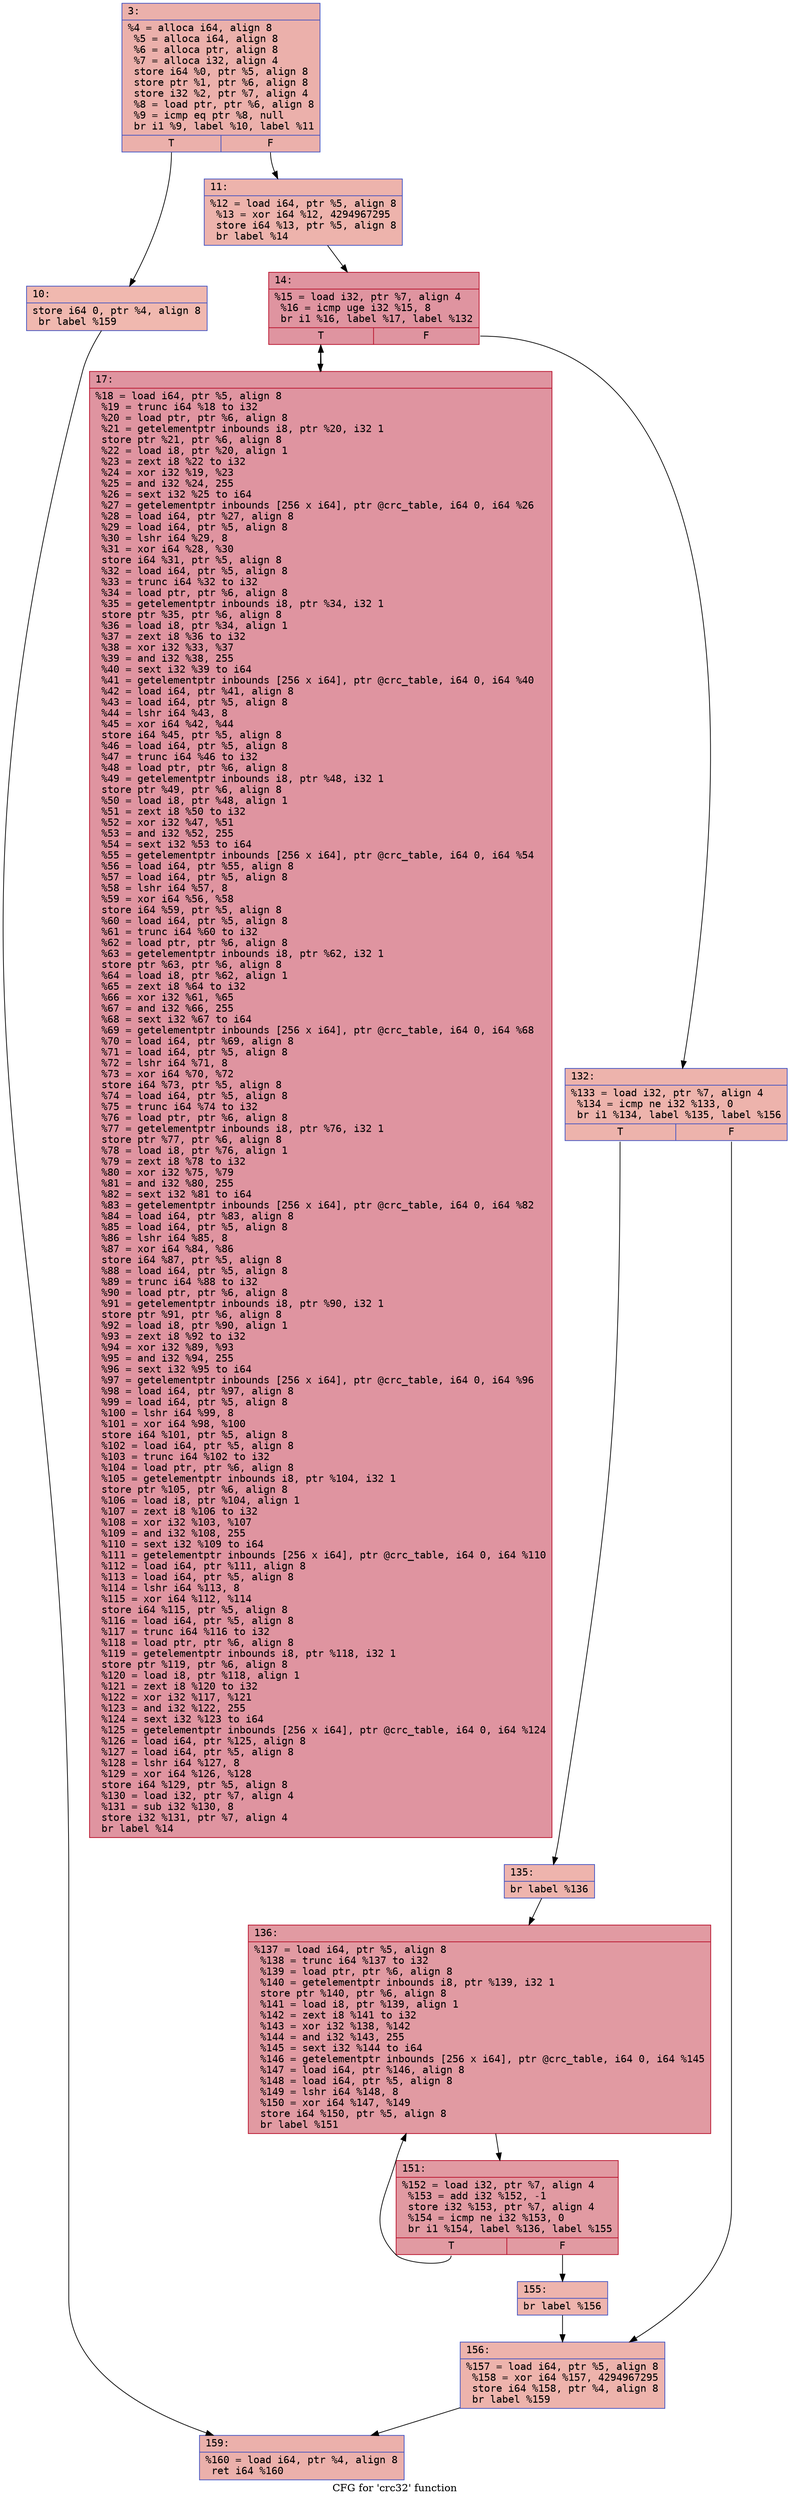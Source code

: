 digraph "CFG for 'crc32' function" {
	label="CFG for 'crc32' function";

	Node0x6000005a1ef0 [shape=record,color="#3d50c3ff", style=filled, fillcolor="#d24b4070" fontname="Courier",label="{3:\l|  %4 = alloca i64, align 8\l  %5 = alloca i64, align 8\l  %6 = alloca ptr, align 8\l  %7 = alloca i32, align 4\l  store i64 %0, ptr %5, align 8\l  store ptr %1, ptr %6, align 8\l  store i32 %2, ptr %7, align 4\l  %8 = load ptr, ptr %6, align 8\l  %9 = icmp eq ptr %8, null\l  br i1 %9, label %10, label %11\l|{<s0>T|<s1>F}}"];
	Node0x6000005a1ef0:s0 -> Node0x6000005a1f40[tooltip="3 -> 10\nProbability 37.50%" ];
	Node0x6000005a1ef0:s1 -> Node0x6000005a1f90[tooltip="3 -> 11\nProbability 62.50%" ];
	Node0x6000005a1f40 [shape=record,color="#3d50c3ff", style=filled, fillcolor="#dc5d4a70" fontname="Courier",label="{10:\l|  store i64 0, ptr %4, align 8\l  br label %159\l}"];
	Node0x6000005a1f40 -> Node0x6000005a2260[tooltip="10 -> 159\nProbability 100.00%" ];
	Node0x6000005a1f90 [shape=record,color="#3d50c3ff", style=filled, fillcolor="#d6524470" fontname="Courier",label="{11:\l|  %12 = load i64, ptr %5, align 8\l  %13 = xor i64 %12, 4294967295\l  store i64 %13, ptr %5, align 8\l  br label %14\l}"];
	Node0x6000005a1f90 -> Node0x6000005a1fe0[tooltip="11 -> 14\nProbability 100.00%" ];
	Node0x6000005a1fe0 [shape=record,color="#b70d28ff", style=filled, fillcolor="#b70d2870" fontname="Courier",label="{14:\l|  %15 = load i32, ptr %7, align 4\l  %16 = icmp uge i32 %15, 8\l  br i1 %16, label %17, label %132\l|{<s0>T|<s1>F}}"];
	Node0x6000005a1fe0:s0 -> Node0x6000005a2030[tooltip="14 -> 17\nProbability 96.88%" ];
	Node0x6000005a1fe0:s1 -> Node0x6000005a2080[tooltip="14 -> 132\nProbability 3.12%" ];
	Node0x6000005a2030 [shape=record,color="#b70d28ff", style=filled, fillcolor="#b70d2870" fontname="Courier",label="{17:\l|  %18 = load i64, ptr %5, align 8\l  %19 = trunc i64 %18 to i32\l  %20 = load ptr, ptr %6, align 8\l  %21 = getelementptr inbounds i8, ptr %20, i32 1\l  store ptr %21, ptr %6, align 8\l  %22 = load i8, ptr %20, align 1\l  %23 = zext i8 %22 to i32\l  %24 = xor i32 %19, %23\l  %25 = and i32 %24, 255\l  %26 = sext i32 %25 to i64\l  %27 = getelementptr inbounds [256 x i64], ptr @crc_table, i64 0, i64 %26\l  %28 = load i64, ptr %27, align 8\l  %29 = load i64, ptr %5, align 8\l  %30 = lshr i64 %29, 8\l  %31 = xor i64 %28, %30\l  store i64 %31, ptr %5, align 8\l  %32 = load i64, ptr %5, align 8\l  %33 = trunc i64 %32 to i32\l  %34 = load ptr, ptr %6, align 8\l  %35 = getelementptr inbounds i8, ptr %34, i32 1\l  store ptr %35, ptr %6, align 8\l  %36 = load i8, ptr %34, align 1\l  %37 = zext i8 %36 to i32\l  %38 = xor i32 %33, %37\l  %39 = and i32 %38, 255\l  %40 = sext i32 %39 to i64\l  %41 = getelementptr inbounds [256 x i64], ptr @crc_table, i64 0, i64 %40\l  %42 = load i64, ptr %41, align 8\l  %43 = load i64, ptr %5, align 8\l  %44 = lshr i64 %43, 8\l  %45 = xor i64 %42, %44\l  store i64 %45, ptr %5, align 8\l  %46 = load i64, ptr %5, align 8\l  %47 = trunc i64 %46 to i32\l  %48 = load ptr, ptr %6, align 8\l  %49 = getelementptr inbounds i8, ptr %48, i32 1\l  store ptr %49, ptr %6, align 8\l  %50 = load i8, ptr %48, align 1\l  %51 = zext i8 %50 to i32\l  %52 = xor i32 %47, %51\l  %53 = and i32 %52, 255\l  %54 = sext i32 %53 to i64\l  %55 = getelementptr inbounds [256 x i64], ptr @crc_table, i64 0, i64 %54\l  %56 = load i64, ptr %55, align 8\l  %57 = load i64, ptr %5, align 8\l  %58 = lshr i64 %57, 8\l  %59 = xor i64 %56, %58\l  store i64 %59, ptr %5, align 8\l  %60 = load i64, ptr %5, align 8\l  %61 = trunc i64 %60 to i32\l  %62 = load ptr, ptr %6, align 8\l  %63 = getelementptr inbounds i8, ptr %62, i32 1\l  store ptr %63, ptr %6, align 8\l  %64 = load i8, ptr %62, align 1\l  %65 = zext i8 %64 to i32\l  %66 = xor i32 %61, %65\l  %67 = and i32 %66, 255\l  %68 = sext i32 %67 to i64\l  %69 = getelementptr inbounds [256 x i64], ptr @crc_table, i64 0, i64 %68\l  %70 = load i64, ptr %69, align 8\l  %71 = load i64, ptr %5, align 8\l  %72 = lshr i64 %71, 8\l  %73 = xor i64 %70, %72\l  store i64 %73, ptr %5, align 8\l  %74 = load i64, ptr %5, align 8\l  %75 = trunc i64 %74 to i32\l  %76 = load ptr, ptr %6, align 8\l  %77 = getelementptr inbounds i8, ptr %76, i32 1\l  store ptr %77, ptr %6, align 8\l  %78 = load i8, ptr %76, align 1\l  %79 = zext i8 %78 to i32\l  %80 = xor i32 %75, %79\l  %81 = and i32 %80, 255\l  %82 = sext i32 %81 to i64\l  %83 = getelementptr inbounds [256 x i64], ptr @crc_table, i64 0, i64 %82\l  %84 = load i64, ptr %83, align 8\l  %85 = load i64, ptr %5, align 8\l  %86 = lshr i64 %85, 8\l  %87 = xor i64 %84, %86\l  store i64 %87, ptr %5, align 8\l  %88 = load i64, ptr %5, align 8\l  %89 = trunc i64 %88 to i32\l  %90 = load ptr, ptr %6, align 8\l  %91 = getelementptr inbounds i8, ptr %90, i32 1\l  store ptr %91, ptr %6, align 8\l  %92 = load i8, ptr %90, align 1\l  %93 = zext i8 %92 to i32\l  %94 = xor i32 %89, %93\l  %95 = and i32 %94, 255\l  %96 = sext i32 %95 to i64\l  %97 = getelementptr inbounds [256 x i64], ptr @crc_table, i64 0, i64 %96\l  %98 = load i64, ptr %97, align 8\l  %99 = load i64, ptr %5, align 8\l  %100 = lshr i64 %99, 8\l  %101 = xor i64 %98, %100\l  store i64 %101, ptr %5, align 8\l  %102 = load i64, ptr %5, align 8\l  %103 = trunc i64 %102 to i32\l  %104 = load ptr, ptr %6, align 8\l  %105 = getelementptr inbounds i8, ptr %104, i32 1\l  store ptr %105, ptr %6, align 8\l  %106 = load i8, ptr %104, align 1\l  %107 = zext i8 %106 to i32\l  %108 = xor i32 %103, %107\l  %109 = and i32 %108, 255\l  %110 = sext i32 %109 to i64\l  %111 = getelementptr inbounds [256 x i64], ptr @crc_table, i64 0, i64 %110\l  %112 = load i64, ptr %111, align 8\l  %113 = load i64, ptr %5, align 8\l  %114 = lshr i64 %113, 8\l  %115 = xor i64 %112, %114\l  store i64 %115, ptr %5, align 8\l  %116 = load i64, ptr %5, align 8\l  %117 = trunc i64 %116 to i32\l  %118 = load ptr, ptr %6, align 8\l  %119 = getelementptr inbounds i8, ptr %118, i32 1\l  store ptr %119, ptr %6, align 8\l  %120 = load i8, ptr %118, align 1\l  %121 = zext i8 %120 to i32\l  %122 = xor i32 %117, %121\l  %123 = and i32 %122, 255\l  %124 = sext i32 %123 to i64\l  %125 = getelementptr inbounds [256 x i64], ptr @crc_table, i64 0, i64 %124\l  %126 = load i64, ptr %125, align 8\l  %127 = load i64, ptr %5, align 8\l  %128 = lshr i64 %127, 8\l  %129 = xor i64 %126, %128\l  store i64 %129, ptr %5, align 8\l  %130 = load i32, ptr %7, align 4\l  %131 = sub i32 %130, 8\l  store i32 %131, ptr %7, align 4\l  br label %14\l}"];
	Node0x6000005a2030 -> Node0x6000005a1fe0[tooltip="17 -> 14\nProbability 100.00%" ];
	Node0x6000005a2080 [shape=record,color="#3d50c3ff", style=filled, fillcolor="#d6524470" fontname="Courier",label="{132:\l|  %133 = load i32, ptr %7, align 4\l  %134 = icmp ne i32 %133, 0\l  br i1 %134, label %135, label %156\l|{<s0>T|<s1>F}}"];
	Node0x6000005a2080:s0 -> Node0x6000005a20d0[tooltip="132 -> 135\nProbability 62.50%" ];
	Node0x6000005a2080:s1 -> Node0x6000005a2210[tooltip="132 -> 156\nProbability 37.50%" ];
	Node0x6000005a20d0 [shape=record,color="#3d50c3ff", style=filled, fillcolor="#d8564670" fontname="Courier",label="{135:\l|  br label %136\l}"];
	Node0x6000005a20d0 -> Node0x6000005a2120[tooltip="135 -> 136\nProbability 100.00%" ];
	Node0x6000005a2120 [shape=record,color="#b70d28ff", style=filled, fillcolor="#bb1b2c70" fontname="Courier",label="{136:\l|  %137 = load i64, ptr %5, align 8\l  %138 = trunc i64 %137 to i32\l  %139 = load ptr, ptr %6, align 8\l  %140 = getelementptr inbounds i8, ptr %139, i32 1\l  store ptr %140, ptr %6, align 8\l  %141 = load i8, ptr %139, align 1\l  %142 = zext i8 %141 to i32\l  %143 = xor i32 %138, %142\l  %144 = and i32 %143, 255\l  %145 = sext i32 %144 to i64\l  %146 = getelementptr inbounds [256 x i64], ptr @crc_table, i64 0, i64 %145\l  %147 = load i64, ptr %146, align 8\l  %148 = load i64, ptr %5, align 8\l  %149 = lshr i64 %148, 8\l  %150 = xor i64 %147, %149\l  store i64 %150, ptr %5, align 8\l  br label %151\l}"];
	Node0x6000005a2120 -> Node0x6000005a2170[tooltip="136 -> 151\nProbability 100.00%" ];
	Node0x6000005a2170 [shape=record,color="#b70d28ff", style=filled, fillcolor="#bb1b2c70" fontname="Courier",label="{151:\l|  %152 = load i32, ptr %7, align 4\l  %153 = add i32 %152, -1\l  store i32 %153, ptr %7, align 4\l  %154 = icmp ne i32 %153, 0\l  br i1 %154, label %136, label %155\l|{<s0>T|<s1>F}}"];
	Node0x6000005a2170:s0 -> Node0x6000005a2120[tooltip="151 -> 136\nProbability 96.88%" ];
	Node0x6000005a2170:s1 -> Node0x6000005a21c0[tooltip="151 -> 155\nProbability 3.12%" ];
	Node0x6000005a21c0 [shape=record,color="#3d50c3ff", style=filled, fillcolor="#d8564670" fontname="Courier",label="{155:\l|  br label %156\l}"];
	Node0x6000005a21c0 -> Node0x6000005a2210[tooltip="155 -> 156\nProbability 100.00%" ];
	Node0x6000005a2210 [shape=record,color="#3d50c3ff", style=filled, fillcolor="#d6524470" fontname="Courier",label="{156:\l|  %157 = load i64, ptr %5, align 8\l  %158 = xor i64 %157, 4294967295\l  store i64 %158, ptr %4, align 8\l  br label %159\l}"];
	Node0x6000005a2210 -> Node0x6000005a2260[tooltip="156 -> 159\nProbability 100.00%" ];
	Node0x6000005a2260 [shape=record,color="#3d50c3ff", style=filled, fillcolor="#d24b4070" fontname="Courier",label="{159:\l|  %160 = load i64, ptr %4, align 8\l  ret i64 %160\l}"];
}
